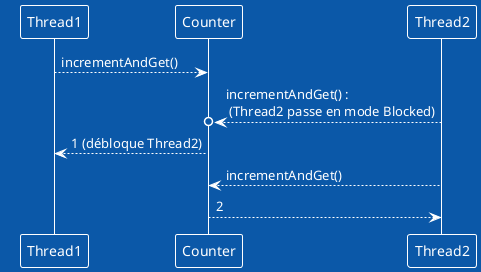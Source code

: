 @startuml
!theme amiga
Thread1 --> Counter: incrementAndGet()
Thread2 -->o Counter: incrementAndGet() : \n (Thread2 passe en mode Blocked)
Counter --> Thread1: 1 (débloque Thread2)
Thread2 --> Counter: incrementAndGet()
Counter --> Thread2: 2
@enduml
